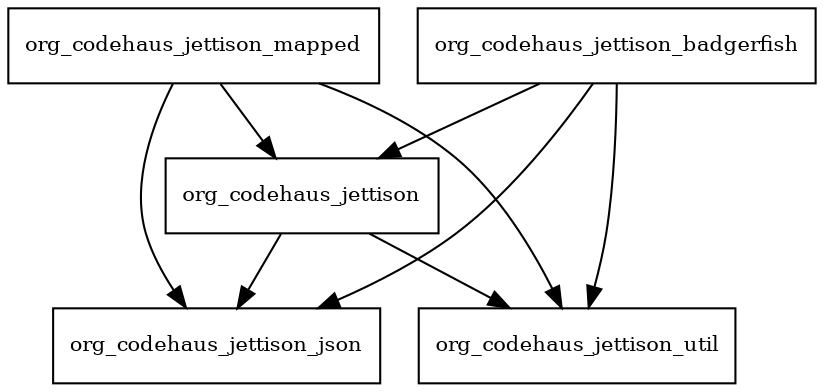 digraph jettison_1_3_1_redhat_4_package_dependencies {
  node [shape = box, fontsize=10.0];
  org_codehaus_jettison -> org_codehaus_jettison_json;
  org_codehaus_jettison -> org_codehaus_jettison_util;
  org_codehaus_jettison_badgerfish -> org_codehaus_jettison;
  org_codehaus_jettison_badgerfish -> org_codehaus_jettison_json;
  org_codehaus_jettison_badgerfish -> org_codehaus_jettison_util;
  org_codehaus_jettison_mapped -> org_codehaus_jettison;
  org_codehaus_jettison_mapped -> org_codehaus_jettison_json;
  org_codehaus_jettison_mapped -> org_codehaus_jettison_util;
}
